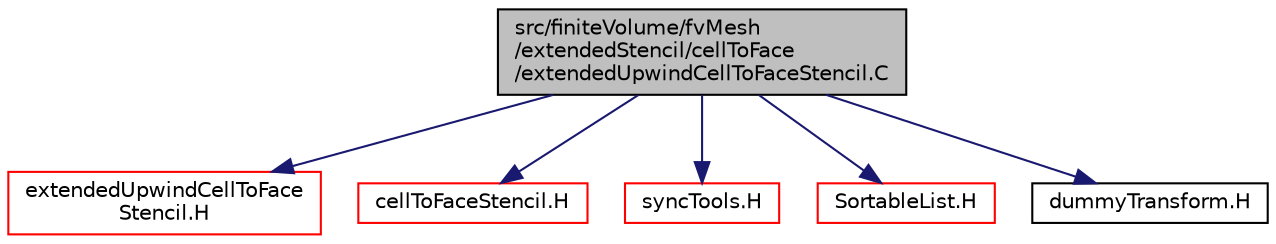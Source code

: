 digraph "src/finiteVolume/fvMesh/extendedStencil/cellToFace/extendedUpwindCellToFaceStencil.C"
{
  bgcolor="transparent";
  edge [fontname="Helvetica",fontsize="10",labelfontname="Helvetica",labelfontsize="10"];
  node [fontname="Helvetica",fontsize="10",shape=record];
  Node1 [label="src/finiteVolume/fvMesh\l/extendedStencil/cellToFace\l/extendedUpwindCellToFaceStencil.C",height=0.2,width=0.4,color="black", fillcolor="grey75", style="filled", fontcolor="black"];
  Node1 -> Node2 [color="midnightblue",fontsize="10",style="solid",fontname="Helvetica"];
  Node2 [label="extendedUpwindCellToFace\lStencil.H",height=0.2,width=0.4,color="red",URL="$a05954.html"];
  Node1 -> Node3 [color="midnightblue",fontsize="10",style="solid",fontname="Helvetica"];
  Node3 [label="cellToFaceStencil.H",height=0.2,width=0.4,color="red",URL="$a05959.html"];
  Node1 -> Node4 [color="midnightblue",fontsize="10",style="solid",fontname="Helvetica"];
  Node4 [label="syncTools.H",height=0.2,width=0.4,color="red",URL="$a08810.html"];
  Node1 -> Node5 [color="midnightblue",fontsize="10",style="solid",fontname="Helvetica"];
  Node5 [label="SortableList.H",height=0.2,width=0.4,color="red",URL="$a07789.html"];
  Node1 -> Node6 [color="midnightblue",fontsize="10",style="solid",fontname="Helvetica"];
  Node6 [label="dummyTransform.H",height=0.2,width=0.4,color="black",URL="$a08808.html",tooltip="Dummy transform to be used with syncTools. "];
}
